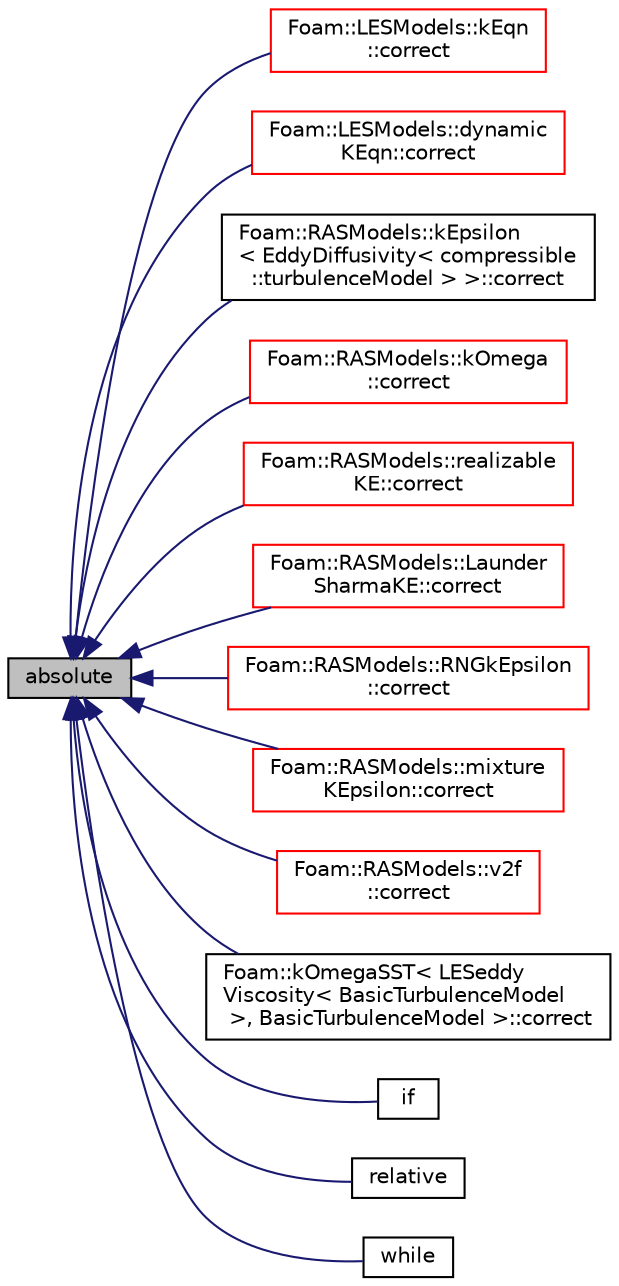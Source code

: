 digraph "absolute"
{
  bgcolor="transparent";
  edge [fontname="Helvetica",fontsize="10",labelfontname="Helvetica",labelfontsize="10"];
  node [fontname="Helvetica",fontsize="10",shape=record];
  rankdir="LR";
  Node19831 [label="absolute",height=0.2,width=0.4,color="black", fillcolor="grey75", style="filled", fontcolor="black"];
  Node19831 -> Node19832 [dir="back",color="midnightblue",fontsize="10",style="solid",fontname="Helvetica"];
  Node19832 [label="Foam::LESModels::kEqn\l::correct",height=0.2,width=0.4,color="red",URL="$a32217.html#a3ae44b28050c3aa494c1d8e18cf618c1",tooltip="Correct eddy-Viscosity and related properties. "];
  Node19831 -> Node19834 [dir="back",color="midnightblue",fontsize="10",style="solid",fontname="Helvetica"];
  Node19834 [label="Foam::LESModels::dynamic\lKEqn::correct",height=0.2,width=0.4,color="red",URL="$a32209.html#a3ae44b28050c3aa494c1d8e18cf618c1",tooltip="Correct Eddy-Viscosity and related properties. "];
  Node19831 -> Node19836 [dir="back",color="midnightblue",fontsize="10",style="solid",fontname="Helvetica"];
  Node19836 [label="Foam::RASModels::kEpsilon\l\< EddyDiffusivity\< compressible\l::turbulenceModel \> \>::correct",height=0.2,width=0.4,color="black",URL="$a32333.html#a3ae44b28050c3aa494c1d8e18cf618c1",tooltip="Solve the turbulence equations and correct the turbulence viscosity. "];
  Node19831 -> Node19837 [dir="back",color="midnightblue",fontsize="10",style="solid",fontname="Helvetica"];
  Node19837 [label="Foam::RASModels::kOmega\l::correct",height=0.2,width=0.4,color="red",URL="$a32337.html#a3ae44b28050c3aa494c1d8e18cf618c1",tooltip="Solve the turbulence equations and correct the turbulence viscosity. "];
  Node19831 -> Node19839 [dir="back",color="midnightblue",fontsize="10",style="solid",fontname="Helvetica"];
  Node19839 [label="Foam::RASModels::realizable\lKE::correct",height=0.2,width=0.4,color="red",URL="$a32365.html#a3ae44b28050c3aa494c1d8e18cf618c1",tooltip="Solve the turbulence equations and correct the turbulence viscosity. "];
  Node19831 -> Node19841 [dir="back",color="midnightblue",fontsize="10",style="solid",fontname="Helvetica"];
  Node19841 [label="Foam::RASModels::Launder\lSharmaKE::correct",height=0.2,width=0.4,color="red",URL="$a32353.html#a3ae44b28050c3aa494c1d8e18cf618c1",tooltip="Solve the turbulence equations and correct the turbulence viscosity. "];
  Node19831 -> Node19843 [dir="back",color="midnightblue",fontsize="10",style="solid",fontname="Helvetica"];
  Node19843 [label="Foam::RASModels::RNGkEpsilon\l::correct",height=0.2,width=0.4,color="red",URL="$a32369.html#a3ae44b28050c3aa494c1d8e18cf618c1",tooltip="Solve the turbulence equations and correct the turbulence viscosity. "];
  Node19831 -> Node19845 [dir="back",color="midnightblue",fontsize="10",style="solid",fontname="Helvetica"];
  Node19845 [label="Foam::RASModels::mixture\lKEpsilon::correct",height=0.2,width=0.4,color="red",URL="$a32109.html#a3ae44b28050c3aa494c1d8e18cf618c1",tooltip="Solve the turbulence equations and correct the turbulence viscosity. "];
  Node19831 -> Node19847 [dir="back",color="midnightblue",fontsize="10",style="solid",fontname="Helvetica"];
  Node19847 [label="Foam::RASModels::v2f\l::correct",height=0.2,width=0.4,color="red",URL="$a32381.html#a3ae44b28050c3aa494c1d8e18cf618c1",tooltip="Solve the turbulence equations and correct the turbulence viscosity. "];
  Node19831 -> Node19849 [dir="back",color="midnightblue",fontsize="10",style="solid",fontname="Helvetica"];
  Node19849 [label="Foam::kOmegaSST\< LESeddy\lViscosity\< BasicTurbulenceModel\l \>, BasicTurbulenceModel \>::correct",height=0.2,width=0.4,color="black",URL="$a32117.html#a3ae44b28050c3aa494c1d8e18cf618c1",tooltip="Solve the turbulence equations and correct the turbulence viscosity. "];
  Node19831 -> Node19850 [dir="back",color="midnightblue",fontsize="10",style="solid",fontname="Helvetica"];
  Node19850 [label="if",height=0.2,width=0.4,color="black",URL="$a39572.html#a5cfa46c5a5f5268b0c52864fef203093"];
  Node19831 -> Node19851 [dir="back",color="midnightblue",fontsize="10",style="solid",fontname="Helvetica"];
  Node19851 [label="relative",height=0.2,width=0.4,color="black",URL="$a21861.html#ae6d0ce0ddcc1862b63ec30e39f2a5087",tooltip="Return the given absolute flux in relative form. "];
  Node19831 -> Node19852 [dir="back",color="midnightblue",fontsize="10",style="solid",fontname="Helvetica"];
  Node19852 [label="while",height=0.2,width=0.4,color="black",URL="$a39224.html#ab13470e79e249d04c443bf59be9ff31d"];
}

